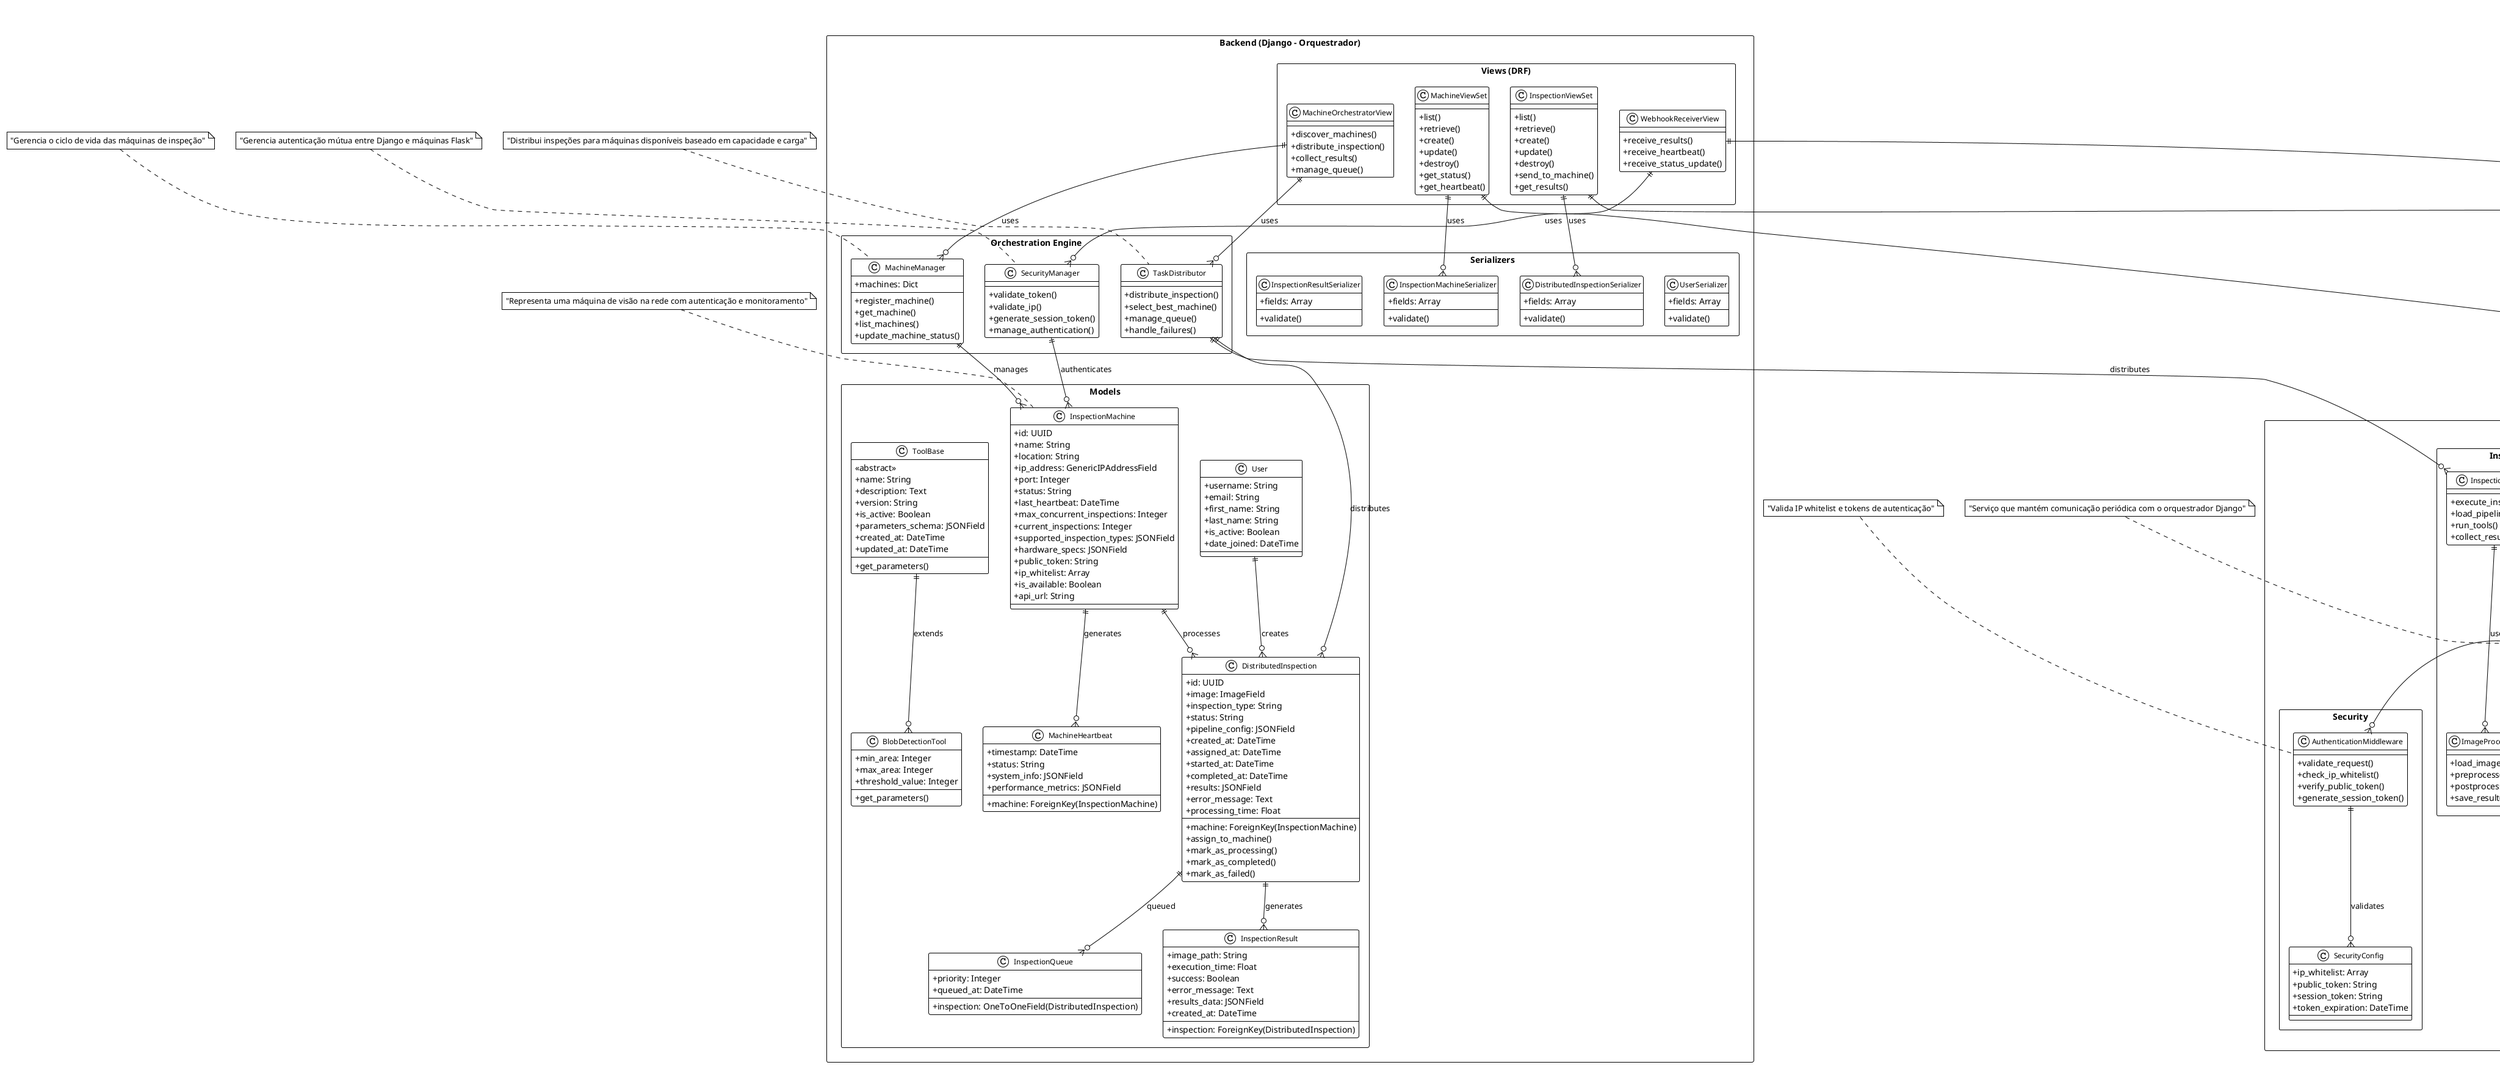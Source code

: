 @startuml AnalyticLens_Class_Diagram

!theme plain
skinparam classAttributeIconSize 0
skinparam classFontSize 12
skinparam classFontName Arial
skinparam packageStyle rectangle

' ========================================
' PACKAGES
' ========================================
package "Frontend (Vue.js)" {
  package "Components" {
    class App {
      + mounted()
      + setup()
    }
    
    class DashboardView {
      + machines: Array
      + inspections: Array
      + systemStatus: Object
      + refreshData()
    }
    
    class MachineManagementView {
      + machines: Array
      + selectedMachine: Object
      + addMachine()
      + editMachine()
      + removeMachine()
      + viewMachineStatus()
    }
    
    class InspectionEditView {
      + inspectionData: Object
      + selectedMachine: Object
      + onPipelineUpdated()
      + saveInspection()
      + sendToMachine()
    }
    
    class ToolsCanvas {
      + elements: Array
      + selectedTool: Object
      + selectedNode: Object
      + addToolNode()
      + selectNode()
      + updateNodeParameters()
      + savePipeline()
    }
    
    class ToolProperties {
      + tool: Object
      + parameters: Object
      + update()
    }
    
    class ToolNode {
      + data: Object
      + position: Object
      + selectNode()
    }
  }
  
  package "Stores (Pinia)" {
    class AuthStore {
      + user: Object
      + isAuthenticated: Boolean
      + login()
      + logout()
      + fetchUser()
    }
    
    class MachinesStore {
      + machines: Array
      + selectedMachine: Object
      + fetchMachines()
      + addMachine()
      + updateMachine()
      + removeMachine()
      + getMachineStatus()
    }
    
    class ToolsStore {
      + availableTools: Array
      + selectedTool: Object
      + fetchTools()
      + selectTool()
      + clearSelection()
    }
    
    class InspectionsStore {
      + inspections: Array
      + createInspection()
      + fetchInspections()
      + updateInspection()
      + deleteInspection()
      + sendToMachine()
      + getResults()
    }
  }
  
  package "Utils" {
    class Validation {
      + VALIDATION_TYPES: Object
      + validators: Object
      + validateField()
      + validateObject()
      + createValidationRules()
    }
    
    class HttpClient {
      + baseURL: String
      + get()
      + post()
      + put()
      + delete()
    }
  }
}

package "Backend (Django - Orquestrador)" {
  package "Models" {
    class User {
      + username: String
      + email: String
      + first_name: String
      + last_name: String
      + is_active: Boolean
      + date_joined: DateTime
    }
    
    class InspectionMachine {
      + id: UUID
      + name: String
      + location: String
      + ip_address: GenericIPAddressField
      + port: Integer
      + status: String
      + last_heartbeat: DateTime
      + max_concurrent_inspections: Integer
      + current_inspections: Integer
      + supported_inspection_types: JSONField
      + hardware_specs: JSONField
      + public_token: String
      + ip_whitelist: Array
      + is_available: Boolean
      + api_url: String
    }
    
    class MachineHeartbeat {
      + machine: ForeignKey(InspectionMachine)
      + timestamp: DateTime
      + status: String
      + system_info: JSONField
      + performance_metrics: JSONField
    }
    
    class DistributedInspection {
      + id: UUID
      + machine: ForeignKey(InspectionMachine)
      + image: ImageField
      + inspection_type: String
      + status: String
      + pipeline_config: JSONField
      + created_at: DateTime
      + assigned_at: DateTime
      + started_at: DateTime
      + completed_at: DateTime
      + results: JSONField
      + error_message: Text
      + processing_time: Float
      + assign_to_machine()
      + mark_as_processing()
      + mark_as_completed()
      + mark_as_failed()
    }
    
    class InspectionQueue {
      + inspection: OneToOneField(DistributedInspection)
      + priority: Integer
      + queued_at: DateTime
    }
    
    class ToolBase {
      <<abstract>>
      + name: String
      + description: Text
      + version: String
      + is_active: Boolean
      + parameters_schema: JSONField
      + created_at: DateTime
      + updated_at: DateTime
      + get_parameters()
    }
    
    class BlobDetectionTool {
      + min_area: Integer
      + max_area: Integer
      + threshold_value: Integer
      + get_parameters()
    }
    
    class InspectionResult {
      + inspection: ForeignKey(DistributedInspection)
      + image_path: String
      + execution_time: Float
      + success: Boolean
      + error_message: Text
      + results_data: JSONField
      + created_at: DateTime
    }
  }
  
  package "Views (DRF)" {
    class MachineViewSet {
      + list()
      + retrieve()
      + create()
      + update()
      + destroy()
      + get_status()
      + get_heartbeat()
    }
    
    class InspectionViewSet {
      + list()
      + retrieve()
      + create()
      + update()
      + destroy()
      + send_to_machine()
      + get_results()
    }
    
    class MachineOrchestratorView {
      + discover_machines()
      + distribute_inspection()
      + collect_results()
      + manage_queue()
    }
    
    class WebhookReceiverView {
      + receive_results()
      + receive_heartbeat()
      + receive_status_update()
    }
  }
  
  package "Serializers" {
    class UserSerializer {
      + fields: Array
      + validate()
    }
    
    class InspectionMachineSerializer {
      + fields: Array
      + validate()
    }
    
    class DistributedInspectionSerializer {
      + fields: Array
      + validate()
    }
    
    class InspectionResultSerializer {
      + fields: Array
      + validate()
    }
  }
  
  package "Orchestration Engine" {
    class MachineManager {
      + machines: Dict
      + register_machine()
      + get_machine()
      + list_machines()
      + update_machine_status()
    }
    
    class TaskDistributor {
      + distribute_inspection()
      + select_best_machine()
      + manage_queue()
      + handle_failures()
    }
    
    class SecurityManager {
      + validate_token()
      + validate_ip()
      + generate_session_token()
      + manage_authentication()
    }
  }
}

package "Máquinas de Visão (Flask)" {
  package "API Endpoints" {
    class FlaskApp {
      + app: Flask
      + run()
      + register_blueprints()
    }
    
    class MachineAPI {
      + /heartbeat
      + /status
      + /receive_inspection
      + /send_results
      + /update_config
    }
    
    class WebhookHandler {
      + handle_heartbeat()
      + handle_status_update()
      + handle_inspection_received()
      + handle_results_sent()
    }
  }
  
  package "Security" {
    class AuthenticationMiddleware {
      + validate_request()
      + check_ip_whitelist()
      + verify_public_token()
      + generate_session_token()
    }
    
    class SecurityConfig {
      + ip_whitelist: Array
      + public_token: String
      + session_token: String
      + token_expiration: DateTime
    }
  }
  
  package "Inspection Engine" {
    class InspectionExecutor {
      + execute_inspection()
      + load_pipeline_config()
      + run_tools()
      + collect_results()
    }
    
    class ToolRegistry {
      + tools: Dict
      + register_tool()
      + get_tool()
      + list_tools()
    }
    
    class ImageProcessor {
      + load_image()
      + preprocess()
      + postprocess()
      + save_result()
    }
  }
  
  package "Communication" {
    class DjangoCommunicator {
      + django_url: String
      + session_token: String
      + send_heartbeat()
      + send_results()
      + send_status()
    }
    
    class HeartbeatService {
      + interval: Integer
      + start()
      + stop()
      + send_heartbeat()
    }
  }
}

' ========================================
' RELACIONAMENTOS
' ========================================

' Frontend Relationships
App ||--o{ DashboardView : contains
App ||--o{ MachineManagementView : contains
App ||--o{ InspectionEditView : contains
InspectionEditView ||--o{ ToolsCanvas : contains
ToolsCanvas ||--o{ ToolNode : contains
ToolsCanvas ||--o{ ToolProperties : contains

' Store Relationships
AuthStore ||--o{ App : provides
MachinesStore ||--o{ MachineManagementView : provides
MachinesStore ||--o{ DashboardView : provides
ToolsStore ||--o{ ToolsCanvas : provides
InspectionsStore ||--o{ InspectionEditView : provides

' Backend Relationships
User ||--o{ DistributedInspection : creates
InspectionMachine ||--o{ DistributedInspection : processes
InspectionMachine ||--o{ MachineHeartbeat : generates
DistributedInspection ||--o{ InspectionResult : generates
DistributedInspection ||--o{ InspectionQueue : queued
ToolBase ||--o{ BlobDetectionTool : extends

' View Relationships
MachineViewSet ||--o{ InspectionMachineSerializer : uses
InspectionViewSet ||--o{ DistributedInspectionSerializer : uses
MachineOrchestratorView ||--o{ MachineManager : uses
MachineOrchestratorView ||--o{ TaskDistributor : uses
WebhookReceiverView ||--o{ SecurityManager : uses

' Orchestration Relationships
MachineManager ||--o{ InspectionMachine : manages
TaskDistributor ||--o{ DistributedInspection : distributes
SecurityManager ||--o{ InspectionMachine : authenticates

' Flask Machine Relationships
FlaskApp ||--o{ MachineAPI : provides
MachineAPI ||--o{ WebhookHandler : uses
FlaskApp ||--o{ AuthenticationMiddleware : uses
AuthenticationMiddleware ||--o{ SecurityConfig : validates
InspectionExecutor ||--o{ ToolRegistry : uses
InspectionExecutor ||--o{ ImageProcessor : uses
FlaskApp ||--o{ HeartbeatService : runs
HeartbeatService ||--o{ DjangoCommunicator : uses

' Cross-system Relationships
MachineViewSet ||--o{ MachineAPI : communicates
InspectionViewSet ||--o{ MachineAPI : communicates
WebhookReceiverView ||--o{ WebhookHandler : receives
TaskDistributor ||--o{ InspectionExecutor : distributes

' ========================================
' NOTES
' ========================================
note top of InspectionMachine : "Representa uma máquina de visão na rede com autenticação e monitoramento"
note top of MachineManager : "Gerencia o ciclo de vida das máquinas de inspeção"
note top of TaskDistributor : "Distribui inspeções para máquinas disponíveis baseado em capacidade e carga"
note top of SecurityManager : "Gerencia autenticação mútua entre Django e máquinas Flask"
note top of AuthenticationMiddleware : "Valida IP whitelist e tokens de autenticação"
note top of HeartbeatService : "Serviço que mantém comunicação periódica com o orquestrador Django"

@enduml
